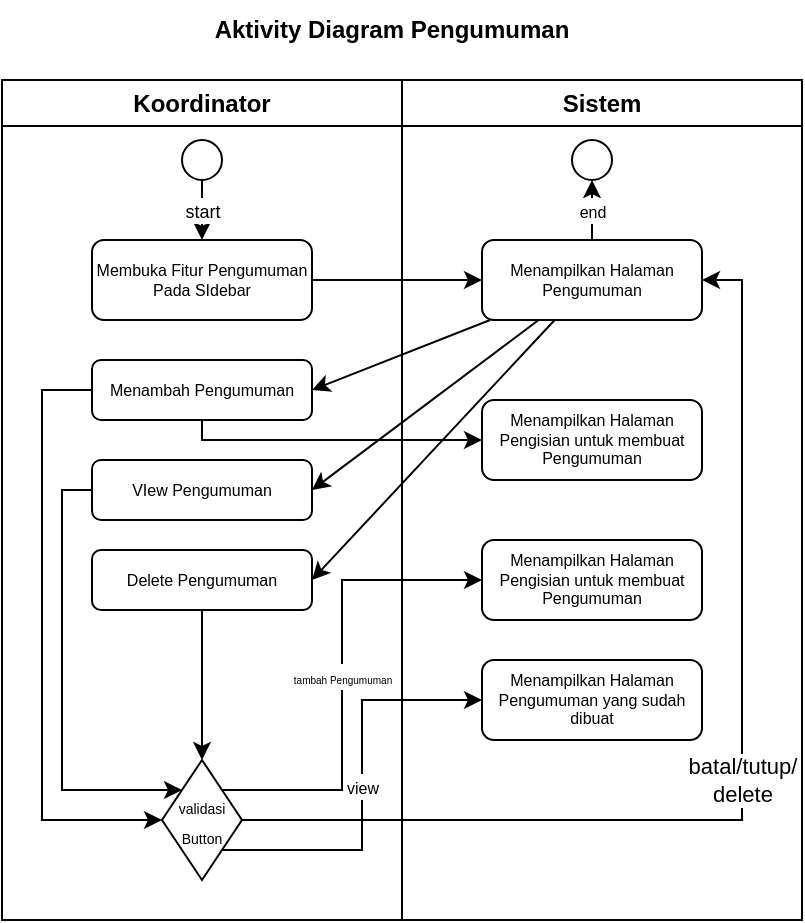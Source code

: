 <mxfile version="25.0.1">
  <diagram name="Page-1" id="AocBkTN12otJsFkqUFkJ">
    <mxGraphModel dx="875" dy="503" grid="1" gridSize="10" guides="1" tooltips="1" connect="1" arrows="1" fold="1" page="1" pageScale="1" pageWidth="850" pageHeight="1100" math="0" shadow="0">
      <root>
        <mxCell id="0" />
        <mxCell id="1" parent="0" />
        <mxCell id="nsD0eRf-S2M7n1J2RKCJ-12" value="Koordinator" style="swimlane;whiteSpace=wrap;html=1;" vertex="1" parent="1">
          <mxGeometry x="210" y="140" width="200" height="420" as="geometry" />
        </mxCell>
        <mxCell id="nsD0eRf-S2M7n1J2RKCJ-19" value="&lt;font style=&quot;font-size: 9px;&quot;&gt;start&lt;/font&gt;" style="rounded=0;orthogonalLoop=1;jettySize=auto;html=1;" edge="1" parent="nsD0eRf-S2M7n1J2RKCJ-12" source="nsD0eRf-S2M7n1J2RKCJ-16" target="nsD0eRf-S2M7n1J2RKCJ-18">
          <mxGeometry relative="1" as="geometry" />
        </mxCell>
        <mxCell id="nsD0eRf-S2M7n1J2RKCJ-16" value="" style="ellipse;whiteSpace=wrap;html=1;aspect=fixed;" vertex="1" parent="nsD0eRf-S2M7n1J2RKCJ-12">
          <mxGeometry x="90" y="30" width="20" height="20" as="geometry" />
        </mxCell>
        <mxCell id="nsD0eRf-S2M7n1J2RKCJ-18" value="Membuka Fitur Pengumuman Pada SIdebar" style="rounded=1;whiteSpace=wrap;html=1;fontSize=8;" vertex="1" parent="nsD0eRf-S2M7n1J2RKCJ-12">
          <mxGeometry x="45" y="80" width="110" height="40" as="geometry" />
        </mxCell>
        <mxCell id="nsD0eRf-S2M7n1J2RKCJ-40" style="edgeStyle=orthogonalEdgeStyle;rounded=0;orthogonalLoop=1;jettySize=auto;html=1;entryX=0;entryY=0.5;entryDx=0;entryDy=0;" edge="1" parent="nsD0eRf-S2M7n1J2RKCJ-12" source="nsD0eRf-S2M7n1J2RKCJ-22" target="nsD0eRf-S2M7n1J2RKCJ-30">
          <mxGeometry relative="1" as="geometry">
            <Array as="points">
              <mxPoint x="20" y="155" />
              <mxPoint x="20" y="370" />
            </Array>
          </mxGeometry>
        </mxCell>
        <mxCell id="nsD0eRf-S2M7n1J2RKCJ-22" value="Menambah Pengumuman" style="rounded=1;whiteSpace=wrap;html=1;fontSize=8;" vertex="1" parent="nsD0eRf-S2M7n1J2RKCJ-12">
          <mxGeometry x="45" y="140" width="110" height="30" as="geometry" />
        </mxCell>
        <mxCell id="nsD0eRf-S2M7n1J2RKCJ-39" style="edgeStyle=orthogonalEdgeStyle;rounded=0;orthogonalLoop=1;jettySize=auto;html=1;entryX=0;entryY=0;entryDx=0;entryDy=0;elbow=vertical;" edge="1" parent="nsD0eRf-S2M7n1J2RKCJ-12" source="nsD0eRf-S2M7n1J2RKCJ-28" target="nsD0eRf-S2M7n1J2RKCJ-30">
          <mxGeometry relative="1" as="geometry">
            <Array as="points">
              <mxPoint x="30" y="205" />
              <mxPoint x="30" y="355" />
            </Array>
          </mxGeometry>
        </mxCell>
        <mxCell id="nsD0eRf-S2M7n1J2RKCJ-28" value="VIew Pengumuman" style="rounded=1;whiteSpace=wrap;html=1;fontSize=8;" vertex="1" parent="nsD0eRf-S2M7n1J2RKCJ-12">
          <mxGeometry x="45" y="190" width="110" height="30" as="geometry" />
        </mxCell>
        <mxCell id="nsD0eRf-S2M7n1J2RKCJ-38" style="rounded=0;orthogonalLoop=1;jettySize=auto;html=1;" edge="1" parent="nsD0eRf-S2M7n1J2RKCJ-12" source="nsD0eRf-S2M7n1J2RKCJ-33" target="nsD0eRf-S2M7n1J2RKCJ-30">
          <mxGeometry relative="1" as="geometry" />
        </mxCell>
        <mxCell id="nsD0eRf-S2M7n1J2RKCJ-33" value="Delete Pengumuman" style="rounded=1;whiteSpace=wrap;html=1;fontSize=8;" vertex="1" parent="nsD0eRf-S2M7n1J2RKCJ-12">
          <mxGeometry x="45" y="235" width="110" height="30" as="geometry" />
        </mxCell>
        <mxCell id="nsD0eRf-S2M7n1J2RKCJ-30" value="&lt;font style=&quot;font-size: 7px;&quot;&gt;validasi Button&lt;/font&gt;" style="rhombus;whiteSpace=wrap;html=1;" vertex="1" parent="nsD0eRf-S2M7n1J2RKCJ-12">
          <mxGeometry x="80" y="340" width="40" height="60" as="geometry" />
        </mxCell>
        <mxCell id="nsD0eRf-S2M7n1J2RKCJ-14" value="Sistem" style="swimlane;whiteSpace=wrap;html=1;" vertex="1" parent="1">
          <mxGeometry x="410" y="140" width="200" height="420" as="geometry" />
        </mxCell>
        <mxCell id="nsD0eRf-S2M7n1J2RKCJ-47" value="&lt;font style=&quot;font-size: 8px;&quot;&gt;end&lt;/font&gt;" style="edgeStyle=orthogonalEdgeStyle;rounded=0;orthogonalLoop=1;jettySize=auto;html=1;entryX=0.5;entryY=1;entryDx=0;entryDy=0;" edge="1" parent="nsD0eRf-S2M7n1J2RKCJ-14" source="nsD0eRf-S2M7n1J2RKCJ-20" target="nsD0eRf-S2M7n1J2RKCJ-46">
          <mxGeometry relative="1" as="geometry" />
        </mxCell>
        <mxCell id="nsD0eRf-S2M7n1J2RKCJ-20" value="Menampilkan Halaman Pengumuman" style="rounded=1;whiteSpace=wrap;html=1;fontSize=8;" vertex="1" parent="nsD0eRf-S2M7n1J2RKCJ-14">
          <mxGeometry x="40" y="80" width="110" height="40" as="geometry" />
        </mxCell>
        <mxCell id="nsD0eRf-S2M7n1J2RKCJ-26" value="Menampilkan Halaman Pengisian untuk membuat Pengumuman" style="rounded=1;whiteSpace=wrap;html=1;fontSize=8;" vertex="1" parent="nsD0eRf-S2M7n1J2RKCJ-14">
          <mxGeometry x="40" y="160" width="110" height="40" as="geometry" />
        </mxCell>
        <mxCell id="nsD0eRf-S2M7n1J2RKCJ-29" value="Menampilkan Halaman Pengisian untuk membuat Pengumuman" style="rounded=1;whiteSpace=wrap;html=1;fontSize=8;" vertex="1" parent="nsD0eRf-S2M7n1J2RKCJ-14">
          <mxGeometry x="40" y="230" width="110" height="40" as="geometry" />
        </mxCell>
        <mxCell id="nsD0eRf-S2M7n1J2RKCJ-35" value="Menampilkan Halaman Pengumuman yang sudah dibuat" style="rounded=1;whiteSpace=wrap;html=1;fontSize=8;" vertex="1" parent="nsD0eRf-S2M7n1J2RKCJ-14">
          <mxGeometry x="40" y="290" width="110" height="40" as="geometry" />
        </mxCell>
        <mxCell id="nsD0eRf-S2M7n1J2RKCJ-37" value="batal/tutup/&lt;br&gt;delete" style="rounded=0;orthogonalLoop=1;jettySize=auto;html=1;edgeStyle=orthogonalEdgeStyle;entryX=1;entryY=0.5;entryDx=0;entryDy=0;" edge="1" parent="nsD0eRf-S2M7n1J2RKCJ-14" target="nsD0eRf-S2M7n1J2RKCJ-20">
          <mxGeometry relative="1" as="geometry">
            <mxPoint x="-80" y="370" as="sourcePoint" />
            <mxPoint x="160" y="100" as="targetPoint" />
            <Array as="points">
              <mxPoint x="170" y="370" />
              <mxPoint x="170" y="100" />
            </Array>
          </mxGeometry>
        </mxCell>
        <mxCell id="nsD0eRf-S2M7n1J2RKCJ-46" value="" style="ellipse;whiteSpace=wrap;html=1;aspect=fixed;" vertex="1" parent="nsD0eRf-S2M7n1J2RKCJ-14">
          <mxGeometry x="85" y="30" width="20" height="20" as="geometry" />
        </mxCell>
        <mxCell id="nsD0eRf-S2M7n1J2RKCJ-15" value="&lt;b&gt;Aktivity Diagram Pengumuman&lt;/b&gt;" style="text;html=1;align=center;verticalAlign=middle;whiteSpace=wrap;rounded=0;" vertex="1" parent="1">
          <mxGeometry x="300" y="100" width="210" height="30" as="geometry" />
        </mxCell>
        <mxCell id="nsD0eRf-S2M7n1J2RKCJ-21" style="rounded=0;orthogonalLoop=1;jettySize=auto;html=1;entryX=0;entryY=0.5;entryDx=0;entryDy=0;" edge="1" parent="1" source="nsD0eRf-S2M7n1J2RKCJ-18" target="nsD0eRf-S2M7n1J2RKCJ-20">
          <mxGeometry relative="1" as="geometry" />
        </mxCell>
        <mxCell id="nsD0eRf-S2M7n1J2RKCJ-25" style="rounded=0;orthogonalLoop=1;jettySize=auto;html=1;entryX=1;entryY=0.5;entryDx=0;entryDy=0;" edge="1" parent="1" source="nsD0eRf-S2M7n1J2RKCJ-20" target="nsD0eRf-S2M7n1J2RKCJ-22">
          <mxGeometry relative="1" as="geometry" />
        </mxCell>
        <mxCell id="nsD0eRf-S2M7n1J2RKCJ-27" style="edgeStyle=orthogonalEdgeStyle;rounded=0;orthogonalLoop=1;jettySize=auto;html=1;entryX=0;entryY=0.5;entryDx=0;entryDy=0;" edge="1" parent="1" source="nsD0eRf-S2M7n1J2RKCJ-22" target="nsD0eRf-S2M7n1J2RKCJ-26">
          <mxGeometry relative="1" as="geometry">
            <Array as="points">
              <mxPoint x="310" y="320" />
            </Array>
          </mxGeometry>
        </mxCell>
        <mxCell id="nsD0eRf-S2M7n1J2RKCJ-32" style="rounded=0;orthogonalLoop=1;jettySize=auto;html=1;entryX=1;entryY=0.5;entryDx=0;entryDy=0;" edge="1" parent="1" source="nsD0eRf-S2M7n1J2RKCJ-20" target="nsD0eRf-S2M7n1J2RKCJ-28">
          <mxGeometry relative="1" as="geometry" />
        </mxCell>
        <mxCell id="nsD0eRf-S2M7n1J2RKCJ-34" style="rounded=0;orthogonalLoop=1;jettySize=auto;html=1;entryX=1;entryY=0.5;entryDx=0;entryDy=0;" edge="1" parent="1" source="nsD0eRf-S2M7n1J2RKCJ-20" target="nsD0eRf-S2M7n1J2RKCJ-33">
          <mxGeometry relative="1" as="geometry" />
        </mxCell>
        <mxCell id="nsD0eRf-S2M7n1J2RKCJ-42" value="&lt;font style=&quot;font-size: 5px;&quot;&gt;tambah Pengumuman&lt;/font&gt;" style="edgeStyle=orthogonalEdgeStyle;rounded=0;orthogonalLoop=1;jettySize=auto;html=1;exitX=1;exitY=0;exitDx=0;exitDy=0;entryX=0;entryY=0.5;entryDx=0;entryDy=0;" edge="1" parent="1" source="nsD0eRf-S2M7n1J2RKCJ-30" target="nsD0eRf-S2M7n1J2RKCJ-29">
          <mxGeometry relative="1" as="geometry">
            <Array as="points">
              <mxPoint x="380" y="495" />
              <mxPoint x="380" y="390" />
            </Array>
          </mxGeometry>
        </mxCell>
        <mxCell id="nsD0eRf-S2M7n1J2RKCJ-43" value="&lt;font style=&quot;font-size: 8px;&quot;&gt;view&lt;/font&gt;" style="edgeStyle=orthogonalEdgeStyle;rounded=0;orthogonalLoop=1;jettySize=auto;html=1;exitX=1;exitY=1;exitDx=0;exitDy=0;entryX=0;entryY=0.5;entryDx=0;entryDy=0;" edge="1" parent="1" source="nsD0eRf-S2M7n1J2RKCJ-30" target="nsD0eRf-S2M7n1J2RKCJ-35">
          <mxGeometry relative="1" as="geometry" />
        </mxCell>
      </root>
    </mxGraphModel>
  </diagram>
</mxfile>
